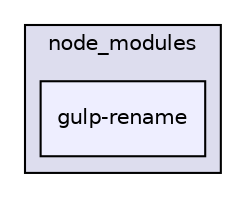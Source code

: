 digraph "gulp-src/node_modules/gulp-rename" {
  compound=true
  node [ fontsize="10", fontname="Helvetica"];
  edge [ labelfontsize="10", labelfontname="Helvetica"];
  subgraph clusterdir_0bffc950724b645a8d9120b028596a49 {
    graph [ bgcolor="#ddddee", pencolor="black", label="node_modules" fontname="Helvetica", fontsize="10", URL="dir_0bffc950724b645a8d9120b028596a49.html"]
  dir_b5f0b08dd82c40689d8b22a640bbc3dd [shape=box, label="gulp-rename", style="filled", fillcolor="#eeeeff", pencolor="black", URL="dir_b5f0b08dd82c40689d8b22a640bbc3dd.html"];
  }
}
